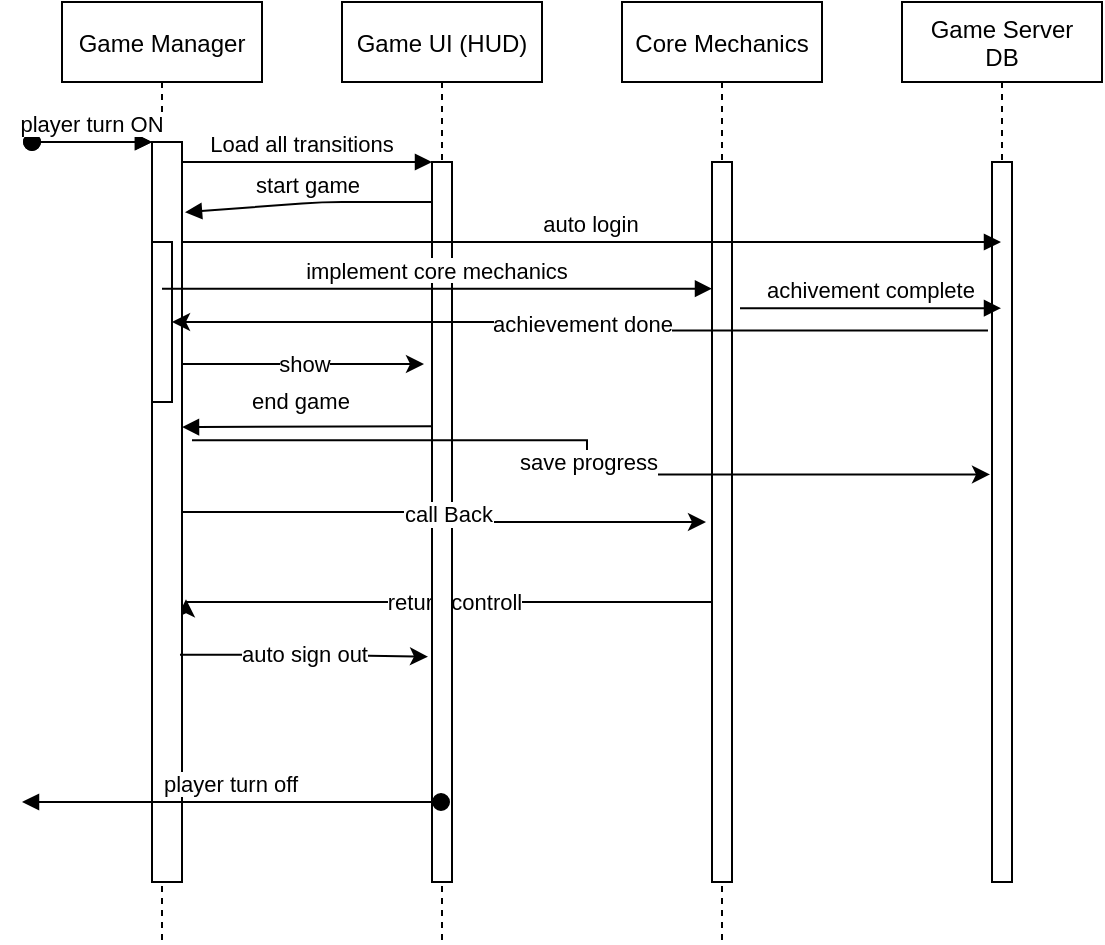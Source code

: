 <mxfile version="13.7.9" type="github">
  <diagram id="kgpKYQtTHZ0yAKxKKP6v" name="Page-1">
    <mxGraphModel dx="1588" dy="482" grid="1" gridSize="10" guides="1" tooltips="1" connect="1" arrows="1" fold="1" page="1" pageScale="1" pageWidth="850" pageHeight="1100" math="0" shadow="0">
      <root>
        <mxCell id="0" />
        <mxCell id="1" parent="0" />
        <mxCell id="3nuBFxr9cyL0pnOWT2aG-1" value="Game Manager" style="shape=umlLifeline;perimeter=lifelinePerimeter;container=1;collapsible=0;recursiveResize=0;rounded=0;shadow=0;strokeWidth=1;" parent="1" vertex="1">
          <mxGeometry x="20" y="80" width="100" height="300" as="geometry" />
        </mxCell>
        <mxCell id="3nuBFxr9cyL0pnOWT2aG-2" value="" style="points=[];perimeter=orthogonalPerimeter;rounded=0;shadow=0;strokeWidth=1;" parent="3nuBFxr9cyL0pnOWT2aG-1" vertex="1">
          <mxGeometry x="45" y="70" width="10" height="190" as="geometry" />
        </mxCell>
        <mxCell id="3nuBFxr9cyL0pnOWT2aG-3" value="player turn ON" style="verticalAlign=bottom;startArrow=oval;endArrow=block;startSize=8;shadow=0;strokeWidth=1;" parent="3nuBFxr9cyL0pnOWT2aG-1" target="3nuBFxr9cyL0pnOWT2aG-2" edge="1">
          <mxGeometry relative="1" as="geometry">
            <mxPoint x="-15" y="70" as="sourcePoint" />
          </mxGeometry>
        </mxCell>
        <mxCell id="3nuBFxr9cyL0pnOWT2aG-4" value="" style="points=[];perimeter=orthogonalPerimeter;rounded=0;shadow=0;strokeWidth=1;" parent="3nuBFxr9cyL0pnOWT2aG-1" vertex="1">
          <mxGeometry x="50" y="120" width="10" height="80" as="geometry" />
        </mxCell>
        <mxCell id="3nuBFxr9cyL0pnOWT2aG-5" value="Game UI (HUD)" style="shape=umlLifeline;perimeter=lifelinePerimeter;container=1;collapsible=0;recursiveResize=0;rounded=0;shadow=0;strokeWidth=1;" parent="1" vertex="1">
          <mxGeometry x="160" y="80" width="100" height="300" as="geometry" />
        </mxCell>
        <mxCell id="3nuBFxr9cyL0pnOWT2aG-6" value="" style="points=[];perimeter=orthogonalPerimeter;rounded=0;shadow=0;strokeWidth=1;" parent="3nuBFxr9cyL0pnOWT2aG-5" vertex="1">
          <mxGeometry x="45" y="80" width="10" height="160" as="geometry" />
        </mxCell>
        <mxCell id="3nuBFxr9cyL0pnOWT2aG-8" value="Load all transitions" style="verticalAlign=bottom;endArrow=block;entryX=0;entryY=0;shadow=0;strokeWidth=1;" parent="1" source="3nuBFxr9cyL0pnOWT2aG-2" target="3nuBFxr9cyL0pnOWT2aG-6" edge="1">
          <mxGeometry relative="1" as="geometry">
            <mxPoint x="275" y="160" as="sourcePoint" />
          </mxGeometry>
        </mxCell>
        <mxCell id="3nuBFxr9cyL0pnOWT2aG-9" value="start game" style="verticalAlign=bottom;endArrow=block;entryX=1.1;entryY=0.095;shadow=0;strokeWidth=1;entryDx=0;entryDy=0;entryPerimeter=0;" parent="1" source="3nuBFxr9cyL0pnOWT2aG-6" target="uC9DOTEinsDn-lwoCp_6-6" edge="1">
          <mxGeometry relative="1" as="geometry">
            <mxPoint x="240" y="200" as="sourcePoint" />
            <Array as="points">
              <mxPoint x="150" y="180" />
            </Array>
          </mxGeometry>
        </mxCell>
        <mxCell id="uC9DOTEinsDn-lwoCp_6-1" value="Game Server&#xa;DB" style="shape=umlLifeline;perimeter=lifelinePerimeter;container=1;collapsible=0;recursiveResize=0;rounded=0;shadow=0;strokeWidth=1;" vertex="1" parent="1">
          <mxGeometry x="440" y="80" width="100" height="440" as="geometry" />
        </mxCell>
        <mxCell id="uC9DOTEinsDn-lwoCp_6-2" value="" style="points=[];perimeter=orthogonalPerimeter;rounded=0;shadow=0;strokeWidth=1;" vertex="1" parent="uC9DOTEinsDn-lwoCp_6-1">
          <mxGeometry x="45" y="80" width="10" height="360" as="geometry" />
        </mxCell>
        <mxCell id="uC9DOTEinsDn-lwoCp_6-3" value="Core Mechanics" style="shape=umlLifeline;perimeter=lifelinePerimeter;container=1;collapsible=0;recursiveResize=0;rounded=0;shadow=0;strokeWidth=1;" vertex="1" parent="1">
          <mxGeometry x="300" y="80" width="100" height="470" as="geometry" />
        </mxCell>
        <mxCell id="uC9DOTEinsDn-lwoCp_6-21" value="return controll" style="edgeStyle=orthogonalEdgeStyle;rounded=0;orthogonalLoop=1;jettySize=auto;html=1;entryX=1.133;entryY=0.618;entryDx=0;entryDy=0;entryPerimeter=0;exitX=0.2;exitY=0.624;exitDx=0;exitDy=0;exitPerimeter=0;" edge="1" parent="uC9DOTEinsDn-lwoCp_6-3" source="uC9DOTEinsDn-lwoCp_6-4" target="uC9DOTEinsDn-lwoCp_6-6">
          <mxGeometry relative="1" as="geometry">
            <Array as="points">
              <mxPoint x="47" y="300" />
              <mxPoint x="-218" y="300" />
            </Array>
          </mxGeometry>
        </mxCell>
        <mxCell id="uC9DOTEinsDn-lwoCp_6-4" value="" style="points=[];perimeter=orthogonalPerimeter;rounded=0;shadow=0;strokeWidth=1;" vertex="1" parent="uC9DOTEinsDn-lwoCp_6-3">
          <mxGeometry x="45" y="80" width="10" height="360" as="geometry" />
        </mxCell>
        <mxCell id="uC9DOTEinsDn-lwoCp_6-5" value="Game Manager" style="shape=umlLifeline;perimeter=lifelinePerimeter;container=1;collapsible=0;recursiveResize=0;rounded=0;shadow=0;strokeWidth=1;" vertex="1" parent="uC9DOTEinsDn-lwoCp_6-3">
          <mxGeometry x="-280" width="100" height="470" as="geometry" />
        </mxCell>
        <mxCell id="uC9DOTEinsDn-lwoCp_6-6" value="" style="points=[];perimeter=orthogonalPerimeter;rounded=0;shadow=0;strokeWidth=1;" vertex="1" parent="uC9DOTEinsDn-lwoCp_6-5">
          <mxGeometry x="45" y="70" width="15" height="370" as="geometry" />
        </mxCell>
        <mxCell id="uC9DOTEinsDn-lwoCp_6-7" value="player turn ON" style="verticalAlign=bottom;startArrow=oval;endArrow=block;startSize=8;shadow=0;strokeWidth=1;" edge="1" parent="uC9DOTEinsDn-lwoCp_6-5" target="uC9DOTEinsDn-lwoCp_6-6">
          <mxGeometry relative="1" as="geometry">
            <mxPoint x="-15" y="70" as="sourcePoint" />
          </mxGeometry>
        </mxCell>
        <mxCell id="uC9DOTEinsDn-lwoCp_6-8" value="" style="points=[];perimeter=orthogonalPerimeter;rounded=0;shadow=0;strokeWidth=1;" vertex="1" parent="uC9DOTEinsDn-lwoCp_6-5">
          <mxGeometry x="45" y="120" width="10" height="80" as="geometry" />
        </mxCell>
        <mxCell id="uC9DOTEinsDn-lwoCp_6-9" value="Game UI (HUD)" style="shape=umlLifeline;perimeter=lifelinePerimeter;container=1;collapsible=0;recursiveResize=0;rounded=0;shadow=0;strokeWidth=1;" vertex="1" parent="uC9DOTEinsDn-lwoCp_6-3">
          <mxGeometry x="-140" width="100" height="470" as="geometry" />
        </mxCell>
        <mxCell id="uC9DOTEinsDn-lwoCp_6-10" value="" style="points=[];perimeter=orthogonalPerimeter;rounded=0;shadow=0;strokeWidth=1;" vertex="1" parent="uC9DOTEinsDn-lwoCp_6-9">
          <mxGeometry x="45" y="80" width="10" height="360" as="geometry" />
        </mxCell>
        <mxCell id="uC9DOTEinsDn-lwoCp_6-17" value="show" style="edgeStyle=orthogonalEdgeStyle;rounded=0;orthogonalLoop=1;jettySize=auto;html=1;" edge="1" parent="uC9DOTEinsDn-lwoCp_6-3" source="uC9DOTEinsDn-lwoCp_6-6">
          <mxGeometry relative="1" as="geometry">
            <mxPoint x="-99" y="181" as="targetPoint" />
            <Array as="points">
              <mxPoint x="-200" y="181" />
              <mxPoint x="-200" y="181" />
            </Array>
          </mxGeometry>
        </mxCell>
        <mxCell id="uC9DOTEinsDn-lwoCp_6-20" value="call Back" style="edgeStyle=orthogonalEdgeStyle;rounded=0;orthogonalLoop=1;jettySize=auto;html=1;entryX=-0.3;entryY=0.5;entryDx=0;entryDy=0;entryPerimeter=0;" edge="1" parent="uC9DOTEinsDn-lwoCp_6-3" source="uC9DOTEinsDn-lwoCp_6-6" target="uC9DOTEinsDn-lwoCp_6-4">
          <mxGeometry relative="1" as="geometry" />
        </mxCell>
        <mxCell id="uC9DOTEinsDn-lwoCp_6-23" value="auto sign out" style="edgeStyle=orthogonalEdgeStyle;rounded=0;orthogonalLoop=1;jettySize=auto;html=1;entryX=-0.2;entryY=0.687;entryDx=0;entryDy=0;entryPerimeter=0;exitX=0.933;exitY=0.693;exitDx=0;exitDy=0;exitPerimeter=0;" edge="1" parent="uC9DOTEinsDn-lwoCp_6-3" source="uC9DOTEinsDn-lwoCp_6-6" target="uC9DOTEinsDn-lwoCp_6-10">
          <mxGeometry relative="1" as="geometry" />
        </mxCell>
        <mxCell id="uC9DOTEinsDn-lwoCp_6-11" value="implement core mechanics" style="verticalAlign=bottom;endArrow=block;shadow=0;strokeWidth=1;entryX=0;entryY=0.176;entryDx=0;entryDy=0;entryPerimeter=0;" edge="1" parent="uC9DOTEinsDn-lwoCp_6-3" source="uC9DOTEinsDn-lwoCp_6-5" target="uC9DOTEinsDn-lwoCp_6-4">
          <mxGeometry relative="1" as="geometry">
            <mxPoint x="-210" y="120" as="sourcePoint" />
            <mxPoint x="-90" y="120.0" as="targetPoint" />
          </mxGeometry>
        </mxCell>
        <mxCell id="uC9DOTEinsDn-lwoCp_6-12" value="achivement complete" style="verticalAlign=bottom;endArrow=block;shadow=0;strokeWidth=1;exitX=1.4;exitY=0.203;exitDx=0;exitDy=0;exitPerimeter=0;" edge="1" parent="1" source="uC9DOTEinsDn-lwoCp_6-4" target="uC9DOTEinsDn-lwoCp_6-1">
          <mxGeometry relative="1" as="geometry">
            <mxPoint x="350" y="210.0" as="sourcePoint" />
            <mxPoint x="480" y="210.0" as="targetPoint" />
          </mxGeometry>
        </mxCell>
        <mxCell id="uC9DOTEinsDn-lwoCp_6-16" value="achievement done" style="edgeStyle=orthogonalEdgeStyle;rounded=0;orthogonalLoop=1;jettySize=auto;html=1;exitX=-0.2;exitY=0.234;exitDx=0;exitDy=0;exitPerimeter=0;" edge="1" parent="1" source="uC9DOTEinsDn-lwoCp_6-2" target="uC9DOTEinsDn-lwoCp_6-8">
          <mxGeometry relative="1" as="geometry">
            <mxPoint x="210" y="255" as="targetPoint" />
          </mxGeometry>
        </mxCell>
        <mxCell id="uC9DOTEinsDn-lwoCp_6-18" value="end game" style="verticalAlign=bottom;endArrow=block;entryX=1.4;entryY=0.132;shadow=0;strokeWidth=1;entryDx=0;entryDy=0;entryPerimeter=0;exitX=0;exitY=0.367;exitDx=0;exitDy=0;exitPerimeter=0;" edge="1" parent="1" source="uC9DOTEinsDn-lwoCp_6-10">
          <mxGeometry x="0.051" y="-4" relative="1" as="geometry">
            <mxPoint x="206" y="297.46" as="sourcePoint" />
            <mxPoint x="80" y="292.54" as="targetPoint" />
            <Array as="points" />
            <mxPoint as="offset" />
          </mxGeometry>
        </mxCell>
        <mxCell id="uC9DOTEinsDn-lwoCp_6-19" value="save progress" style="edgeStyle=orthogonalEdgeStyle;rounded=0;orthogonalLoop=1;jettySize=auto;html=1;exitX=1.333;exitY=0.403;exitDx=0;exitDy=0;exitPerimeter=0;entryX=-0.1;entryY=0.434;entryDx=0;entryDy=0;entryPerimeter=0;" edge="1" parent="1" source="uC9DOTEinsDn-lwoCp_6-6" target="uC9DOTEinsDn-lwoCp_6-2">
          <mxGeometry relative="1" as="geometry" />
        </mxCell>
        <mxCell id="uC9DOTEinsDn-lwoCp_6-25" value="player turn off" style="verticalAlign=bottom;startArrow=oval;endArrow=block;startSize=8;shadow=0;strokeWidth=1;" edge="1" parent="1" source="uC9DOTEinsDn-lwoCp_6-9">
          <mxGeometry relative="1" as="geometry">
            <mxPoint x="120" y="480" as="sourcePoint" />
            <mxPoint y="480" as="targetPoint" />
          </mxGeometry>
        </mxCell>
        <mxCell id="uC9DOTEinsDn-lwoCp_6-26" value="auto login" style="verticalAlign=bottom;endArrow=block;shadow=0;strokeWidth=1;" edge="1" parent="1" target="uC9DOTEinsDn-lwoCp_6-1">
          <mxGeometry relative="1" as="geometry">
            <mxPoint x="79.5" y="200" as="sourcePoint" />
            <mxPoint x="355" y="200" as="targetPoint" />
          </mxGeometry>
        </mxCell>
      </root>
    </mxGraphModel>
  </diagram>
</mxfile>
